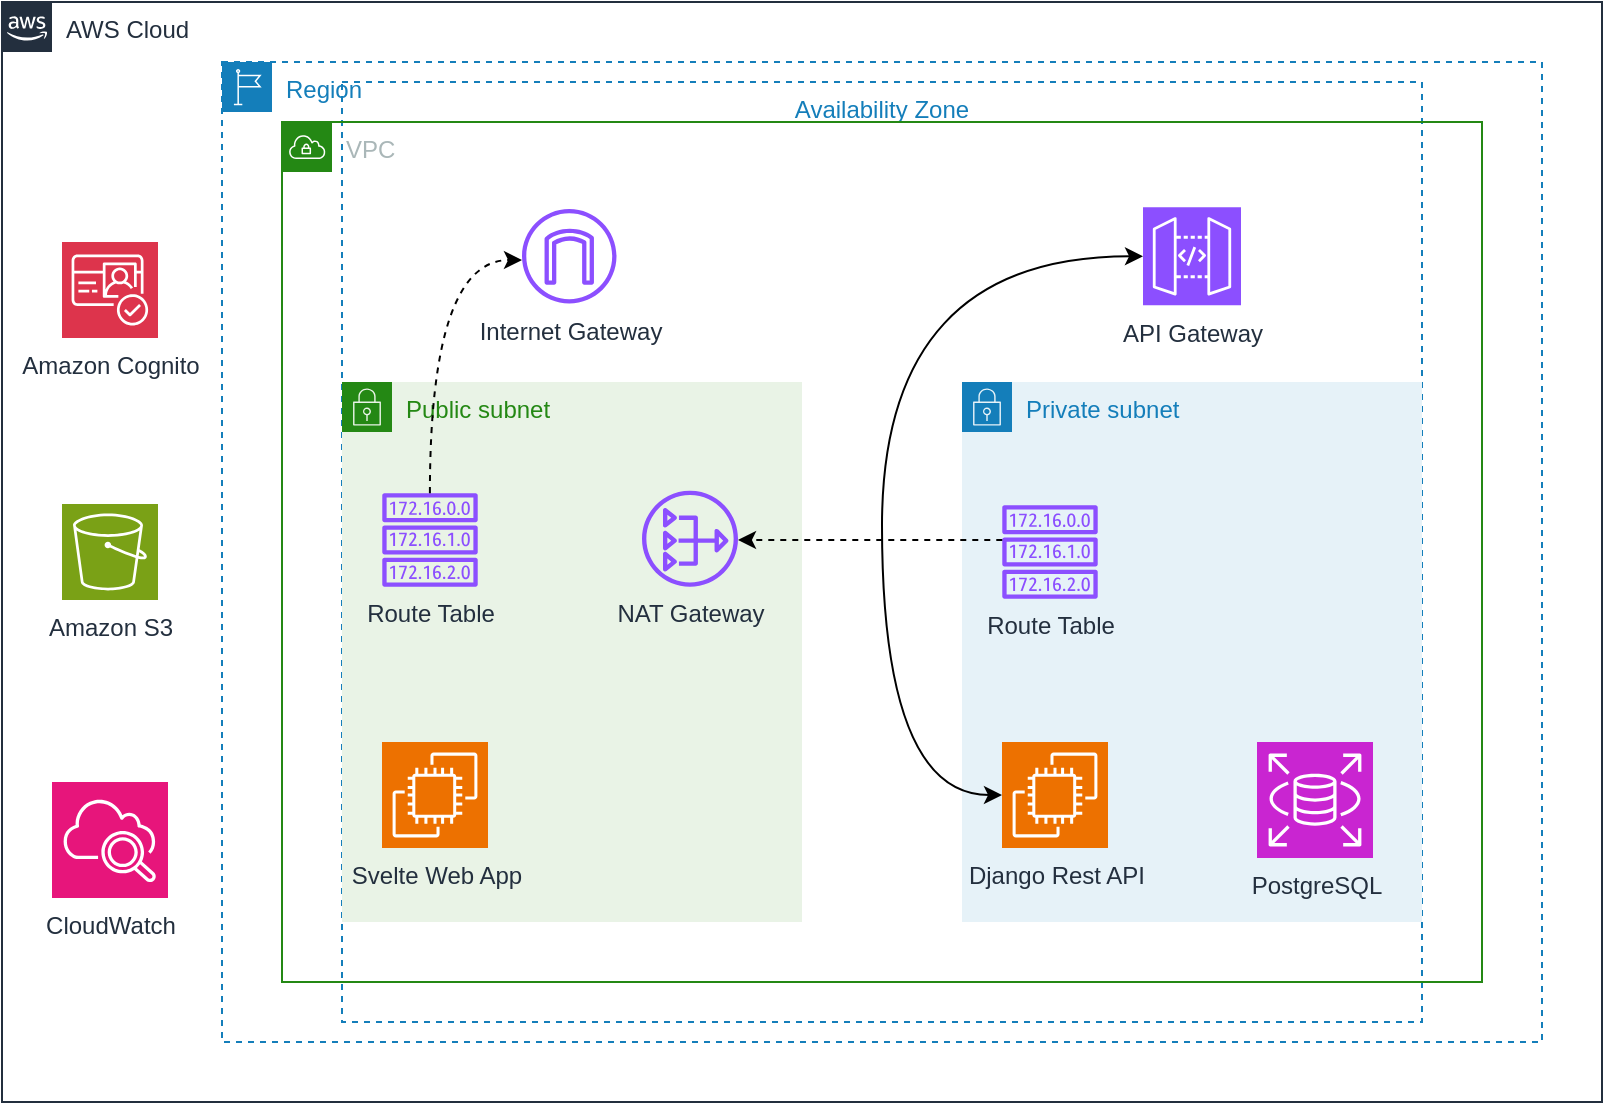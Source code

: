 <mxfile version="22.0.8" type="device">
  <diagram name="Página-1" id="rq8dkPYW7IKcBihd9Wj5">
    <mxGraphModel dx="1434" dy="927" grid="1" gridSize="10" guides="1" tooltips="1" connect="1" arrows="1" fold="1" page="1" pageScale="1" pageWidth="827" pageHeight="1169" math="0" shadow="0">
      <root>
        <mxCell id="0" />
        <mxCell id="1" parent="0" />
        <mxCell id="sSSH-HuzbB9NbCtngzvQ-6" value="Availability Zone" style="fillColor=none;strokeColor=#147EBA;dashed=1;verticalAlign=top;fontStyle=0;fontColor=#147EBA;whiteSpace=wrap;html=1;" parent="1" vertex="1">
          <mxGeometry x="170" y="170" width="540" height="470" as="geometry" />
        </mxCell>
        <mxCell id="sSSH-HuzbB9NbCtngzvQ-1" value="AWS Cloud" style="points=[[0,0],[0.25,0],[0.5,0],[0.75,0],[1,0],[1,0.25],[1,0.5],[1,0.75],[1,1],[0.75,1],[0.5,1],[0.25,1],[0,1],[0,0.75],[0,0.5],[0,0.25]];outlineConnect=0;gradientColor=none;html=1;whiteSpace=wrap;fontSize=12;fontStyle=0;container=1;pointerEvents=0;collapsible=0;recursiveResize=0;shape=mxgraph.aws4.group;grIcon=mxgraph.aws4.group_aws_cloud_alt;strokeColor=#232F3E;fillColor=none;verticalAlign=top;align=left;spacingLeft=30;fontColor=#232F3E;dashed=0;" parent="1" vertex="1">
          <mxGeometry y="130" width="800" height="550" as="geometry" />
        </mxCell>
        <mxCell id="sSSH-HuzbB9NbCtngzvQ-2" value="Region" style="points=[[0,0],[0.25,0],[0.5,0],[0.75,0],[1,0],[1,0.25],[1,0.5],[1,0.75],[1,1],[0.75,1],[0.5,1],[0.25,1],[0,1],[0,0.75],[0,0.5],[0,0.25]];outlineConnect=0;gradientColor=none;html=1;whiteSpace=wrap;fontSize=12;fontStyle=0;container=1;pointerEvents=0;collapsible=0;recursiveResize=0;shape=mxgraph.aws4.group;grIcon=mxgraph.aws4.group_region;strokeColor=#147EBA;fillColor=none;verticalAlign=top;align=left;spacingLeft=30;fontColor=#147EBA;dashed=1;" parent="sSSH-HuzbB9NbCtngzvQ-1" vertex="1">
          <mxGeometry x="110" y="30" width="660" height="490" as="geometry" />
        </mxCell>
        <mxCell id="sSSH-HuzbB9NbCtngzvQ-17" value="Amazon Cognito" style="sketch=0;points=[[0,0,0],[0.25,0,0],[0.5,0,0],[0.75,0,0],[1,0,0],[0,1,0],[0.25,1,0],[0.5,1,0],[0.75,1,0],[1,1,0],[0,0.25,0],[0,0.5,0],[0,0.75,0],[1,0.25,0],[1,0.5,0],[1,0.75,0]];outlineConnect=0;fontColor=#232F3E;fillColor=#DD344C;strokeColor=#ffffff;dashed=0;verticalLabelPosition=bottom;verticalAlign=top;align=center;html=1;fontSize=12;fontStyle=0;aspect=fixed;shape=mxgraph.aws4.resourceIcon;resIcon=mxgraph.aws4.cognito;" parent="sSSH-HuzbB9NbCtngzvQ-1" vertex="1">
          <mxGeometry x="30" y="120" width="48" height="48" as="geometry" />
        </mxCell>
        <mxCell id="sSSH-HuzbB9NbCtngzvQ-18" value="Amazon S3" style="sketch=0;points=[[0,0,0],[0.25,0,0],[0.5,0,0],[0.75,0,0],[1,0,0],[0,1,0],[0.25,1,0],[0.5,1,0],[0.75,1,0],[1,1,0],[0,0.25,0],[0,0.5,0],[0,0.75,0],[1,0.25,0],[1,0.5,0],[1,0.75,0]];outlineConnect=0;fontColor=#232F3E;fillColor=#7AA116;strokeColor=#ffffff;dashed=0;verticalLabelPosition=bottom;verticalAlign=top;align=center;html=1;fontSize=12;fontStyle=0;aspect=fixed;shape=mxgraph.aws4.resourceIcon;resIcon=mxgraph.aws4.s3;" parent="sSSH-HuzbB9NbCtngzvQ-1" vertex="1">
          <mxGeometry x="30" y="251" width="48" height="48" as="geometry" />
        </mxCell>
        <mxCell id="kK8Ry0xhMbHIbIKLoUc3-3" value="CloudWatch" style="sketch=0;points=[[0,0,0],[0.25,0,0],[0.5,0,0],[0.75,0,0],[1,0,0],[0,1,0],[0.25,1,0],[0.5,1,0],[0.75,1,0],[1,1,0],[0,0.25,0],[0,0.5,0],[0,0.75,0],[1,0.25,0],[1,0.5,0],[1,0.75,0]];points=[[0,0,0],[0.25,0,0],[0.5,0,0],[0.75,0,0],[1,0,0],[0,1,0],[0.25,1,0],[0.5,1,0],[0.75,1,0],[1,1,0],[0,0.25,0],[0,0.5,0],[0,0.75,0],[1,0.25,0],[1,0.5,0],[1,0.75,0]];outlineConnect=0;fontColor=#232F3E;fillColor=#E7157B;strokeColor=#ffffff;dashed=0;verticalLabelPosition=bottom;verticalAlign=top;align=center;html=1;fontSize=12;fontStyle=0;aspect=fixed;shape=mxgraph.aws4.resourceIcon;resIcon=mxgraph.aws4.cloudwatch_2;" vertex="1" parent="sSSH-HuzbB9NbCtngzvQ-1">
          <mxGeometry x="25" y="390" width="58" height="58" as="geometry" />
        </mxCell>
        <mxCell id="sSSH-HuzbB9NbCtngzvQ-3" value="VPC" style="points=[[0,0],[0.25,0],[0.5,0],[0.75,0],[1,0],[1,0.25],[1,0.5],[1,0.75],[1,1],[0.75,1],[0.5,1],[0.25,1],[0,1],[0,0.75],[0,0.5],[0,0.25]];outlineConnect=0;gradientColor=none;html=1;whiteSpace=wrap;fontSize=12;fontStyle=0;container=1;pointerEvents=0;collapsible=0;recursiveResize=0;shape=mxgraph.aws4.group;grIcon=mxgraph.aws4.group_vpc;strokeColor=#248814;fillColor=none;verticalAlign=top;align=left;spacingLeft=30;fontColor=#AAB7B8;dashed=0;" parent="1" vertex="1">
          <mxGeometry x="140" y="190" width="600" height="430" as="geometry" />
        </mxCell>
        <mxCell id="sSSH-HuzbB9NbCtngzvQ-5" value="Private subnet" style="points=[[0,0],[0.25,0],[0.5,0],[0.75,0],[1,0],[1,0.25],[1,0.5],[1,0.75],[1,1],[0.75,1],[0.5,1],[0.25,1],[0,1],[0,0.75],[0,0.5],[0,0.25]];outlineConnect=0;gradientColor=none;html=1;whiteSpace=wrap;fontSize=12;fontStyle=0;container=1;pointerEvents=0;collapsible=0;recursiveResize=0;shape=mxgraph.aws4.group;grIcon=mxgraph.aws4.group_security_group;grStroke=0;strokeColor=#147EBA;fillColor=#E6F2F8;verticalAlign=top;align=left;spacingLeft=30;fontColor=#147EBA;dashed=0;" parent="sSSH-HuzbB9NbCtngzvQ-3" vertex="1">
          <mxGeometry x="340" y="130" width="230" height="270" as="geometry" />
        </mxCell>
        <mxCell id="sSSH-HuzbB9NbCtngzvQ-12" value="Route Table" style="sketch=0;outlineConnect=0;fontColor=#232F3E;gradientColor=none;fillColor=#8C4FFF;strokeColor=none;dashed=0;verticalLabelPosition=bottom;verticalAlign=top;align=center;html=1;fontSize=12;fontStyle=0;aspect=fixed;pointerEvents=1;shape=mxgraph.aws4.route_table;" parent="sSSH-HuzbB9NbCtngzvQ-5" vertex="1">
          <mxGeometry x="20" y="61.62" width="48" height="46.77" as="geometry" />
        </mxCell>
        <mxCell id="kK8Ry0xhMbHIbIKLoUc3-2" value="PostgreSQL" style="sketch=0;points=[[0,0,0],[0.25,0,0],[0.5,0,0],[0.75,0,0],[1,0,0],[0,1,0],[0.25,1,0],[0.5,1,0],[0.75,1,0],[1,1,0],[0,0.25,0],[0,0.5,0],[0,0.75,0],[1,0.25,0],[1,0.5,0],[1,0.75,0]];outlineConnect=0;fontColor=#232F3E;fillColor=#C925D1;strokeColor=#ffffff;dashed=0;verticalLabelPosition=bottom;verticalAlign=top;align=center;html=1;fontSize=12;fontStyle=0;aspect=fixed;shape=mxgraph.aws4.resourceIcon;resIcon=mxgraph.aws4.rds;" vertex="1" parent="sSSH-HuzbB9NbCtngzvQ-5">
          <mxGeometry x="147.5" y="180" width="58" height="58" as="geometry" />
        </mxCell>
        <mxCell id="sSSH-HuzbB9NbCtngzvQ-4" value="Public subnet" style="points=[[0,0],[0.25,0],[0.5,0],[0.75,0],[1,0],[1,0.25],[1,0.5],[1,0.75],[1,1],[0.75,1],[0.5,1],[0.25,1],[0,1],[0,0.75],[0,0.5],[0,0.25]];outlineConnect=0;gradientColor=none;html=1;whiteSpace=wrap;fontSize=12;fontStyle=0;container=1;pointerEvents=0;collapsible=0;recursiveResize=0;shape=mxgraph.aws4.group;grIcon=mxgraph.aws4.group_security_group;grStroke=0;strokeColor=#248814;fillColor=#E9F3E6;verticalAlign=top;align=left;spacingLeft=30;fontColor=#248814;dashed=0;" parent="sSSH-HuzbB9NbCtngzvQ-3" vertex="1">
          <mxGeometry x="30" y="130" width="230" height="270" as="geometry" />
        </mxCell>
        <mxCell id="sSSH-HuzbB9NbCtngzvQ-9" value="NAT Gateway" style="sketch=0;outlineConnect=0;fontColor=#232F3E;gradientColor=none;fillColor=#8C4FFF;strokeColor=none;dashed=0;verticalLabelPosition=bottom;verticalAlign=top;align=center;html=1;fontSize=12;fontStyle=0;aspect=fixed;pointerEvents=1;shape=mxgraph.aws4.nat_gateway;" parent="sSSH-HuzbB9NbCtngzvQ-4" vertex="1">
          <mxGeometry x="150" y="54.38" width="48" height="48" as="geometry" />
        </mxCell>
        <mxCell id="sSSH-HuzbB9NbCtngzvQ-11" value="Route Table" style="sketch=0;outlineConnect=0;fontColor=#232F3E;gradientColor=none;fillColor=#8C4FFF;strokeColor=none;dashed=0;verticalLabelPosition=bottom;verticalAlign=top;align=center;html=1;fontSize=12;fontStyle=0;aspect=fixed;pointerEvents=1;shape=mxgraph.aws4.route_table;" parent="sSSH-HuzbB9NbCtngzvQ-4" vertex="1">
          <mxGeometry x="20" y="55.61" width="48" height="46.77" as="geometry" />
        </mxCell>
        <mxCell id="sSSH-HuzbB9NbCtngzvQ-15" value="Svelte Web App" style="sketch=0;points=[[0,0,0],[0.25,0,0],[0.5,0,0],[0.75,0,0],[1,0,0],[0,1,0],[0.25,1,0],[0.5,1,0],[0.75,1,0],[1,1,0],[0,0.25,0],[0,0.5,0],[0,0.75,0],[1,0.25,0],[1,0.5,0],[1,0.75,0]];outlineConnect=0;fontColor=#232F3E;fillColor=#ED7100;strokeColor=#ffffff;dashed=0;verticalLabelPosition=bottom;verticalAlign=top;align=center;html=1;fontSize=12;fontStyle=0;aspect=fixed;shape=mxgraph.aws4.resourceIcon;resIcon=mxgraph.aws4.ec2;" parent="sSSH-HuzbB9NbCtngzvQ-4" vertex="1">
          <mxGeometry x="20" y="180" width="53" height="53" as="geometry" />
        </mxCell>
        <mxCell id="sSSH-HuzbB9NbCtngzvQ-10" value="API Gateway" style="sketch=0;points=[[0,0,0],[0.25,0,0],[0.5,0,0],[0.75,0,0],[1,0,0],[0,1,0],[0.25,1,0],[0.5,1,0],[0.75,1,0],[1,1,0],[0,0.25,0],[0,0.5,0],[0,0.75,0],[1,0.25,0],[1,0.5,0],[1,0.75,0]];outlineConnect=0;fontColor=#232F3E;fillColor=#8C4FFF;strokeColor=#ffffff;dashed=0;verticalLabelPosition=bottom;verticalAlign=top;align=center;html=1;fontSize=12;fontStyle=0;aspect=fixed;shape=mxgraph.aws4.resourceIcon;resIcon=mxgraph.aws4.api_gateway;" parent="sSSH-HuzbB9NbCtngzvQ-3" vertex="1">
          <mxGeometry x="430.5" y="42.63" width="49" height="49" as="geometry" />
        </mxCell>
        <mxCell id="sSSH-HuzbB9NbCtngzvQ-7" value="Internet Gateway" style="sketch=0;outlineConnect=0;fontColor=#232F3E;gradientColor=none;fillColor=#8C4FFF;strokeColor=none;dashed=0;verticalLabelPosition=bottom;verticalAlign=top;align=center;html=1;fontSize=12;fontStyle=0;aspect=fixed;pointerEvents=1;shape=mxgraph.aws4.internet_gateway;" parent="sSSH-HuzbB9NbCtngzvQ-3" vertex="1">
          <mxGeometry x="120" y="43.5" width="47.25" height="47.25" as="geometry" />
        </mxCell>
        <mxCell id="sSSH-HuzbB9NbCtngzvQ-13" style="edgeStyle=orthogonalEdgeStyle;rounded=0;orthogonalLoop=1;jettySize=auto;html=1;dashed=1;" parent="sSSH-HuzbB9NbCtngzvQ-3" source="sSSH-HuzbB9NbCtngzvQ-12" target="sSSH-HuzbB9NbCtngzvQ-9" edge="1">
          <mxGeometry relative="1" as="geometry">
            <Array as="points">
              <mxPoint x="330" y="209" />
              <mxPoint x="330" y="209" />
            </Array>
          </mxGeometry>
        </mxCell>
        <mxCell id="sSSH-HuzbB9NbCtngzvQ-14" style="edgeStyle=orthogonalEdgeStyle;orthogonalLoop=1;jettySize=auto;html=1;strokeColor=default;dashed=1;curved=1;" parent="sSSH-HuzbB9NbCtngzvQ-3" source="sSSH-HuzbB9NbCtngzvQ-11" target="sSSH-HuzbB9NbCtngzvQ-7" edge="1">
          <mxGeometry relative="1" as="geometry">
            <Array as="points">
              <mxPoint x="74" y="69" />
            </Array>
          </mxGeometry>
        </mxCell>
        <mxCell id="sSSH-HuzbB9NbCtngzvQ-16" value="Django Rest API" style="sketch=0;points=[[0,0,0],[0.25,0,0],[0.5,0,0],[0.75,0,0],[1,0,0],[0,1,0],[0.25,1,0],[0.5,1,0],[0.75,1,0],[1,1,0],[0,0.25,0],[0,0.5,0],[0,0.75,0],[1,0.25,0],[1,0.5,0],[1,0.75,0]];outlineConnect=0;fontColor=#232F3E;fillColor=#ED7100;strokeColor=#ffffff;dashed=0;verticalLabelPosition=bottom;verticalAlign=top;align=center;html=1;fontSize=12;fontStyle=0;aspect=fixed;shape=mxgraph.aws4.resourceIcon;resIcon=mxgraph.aws4.ec2;" parent="1" vertex="1">
          <mxGeometry x="500" y="500" width="53" height="53" as="geometry" />
        </mxCell>
        <mxCell id="kK8Ry0xhMbHIbIKLoUc3-4" style="edgeStyle=orthogonalEdgeStyle;orthogonalLoop=1;jettySize=auto;html=1;entryX=0;entryY=0.5;entryDx=0;entryDy=0;entryPerimeter=0;curved=1;startArrow=classic;startFill=1;" edge="1" parent="1" source="sSSH-HuzbB9NbCtngzvQ-16" target="sSSH-HuzbB9NbCtngzvQ-10">
          <mxGeometry relative="1" as="geometry">
            <Array as="points">
              <mxPoint x="440" y="527" />
              <mxPoint x="440" y="257" />
            </Array>
          </mxGeometry>
        </mxCell>
      </root>
    </mxGraphModel>
  </diagram>
</mxfile>
